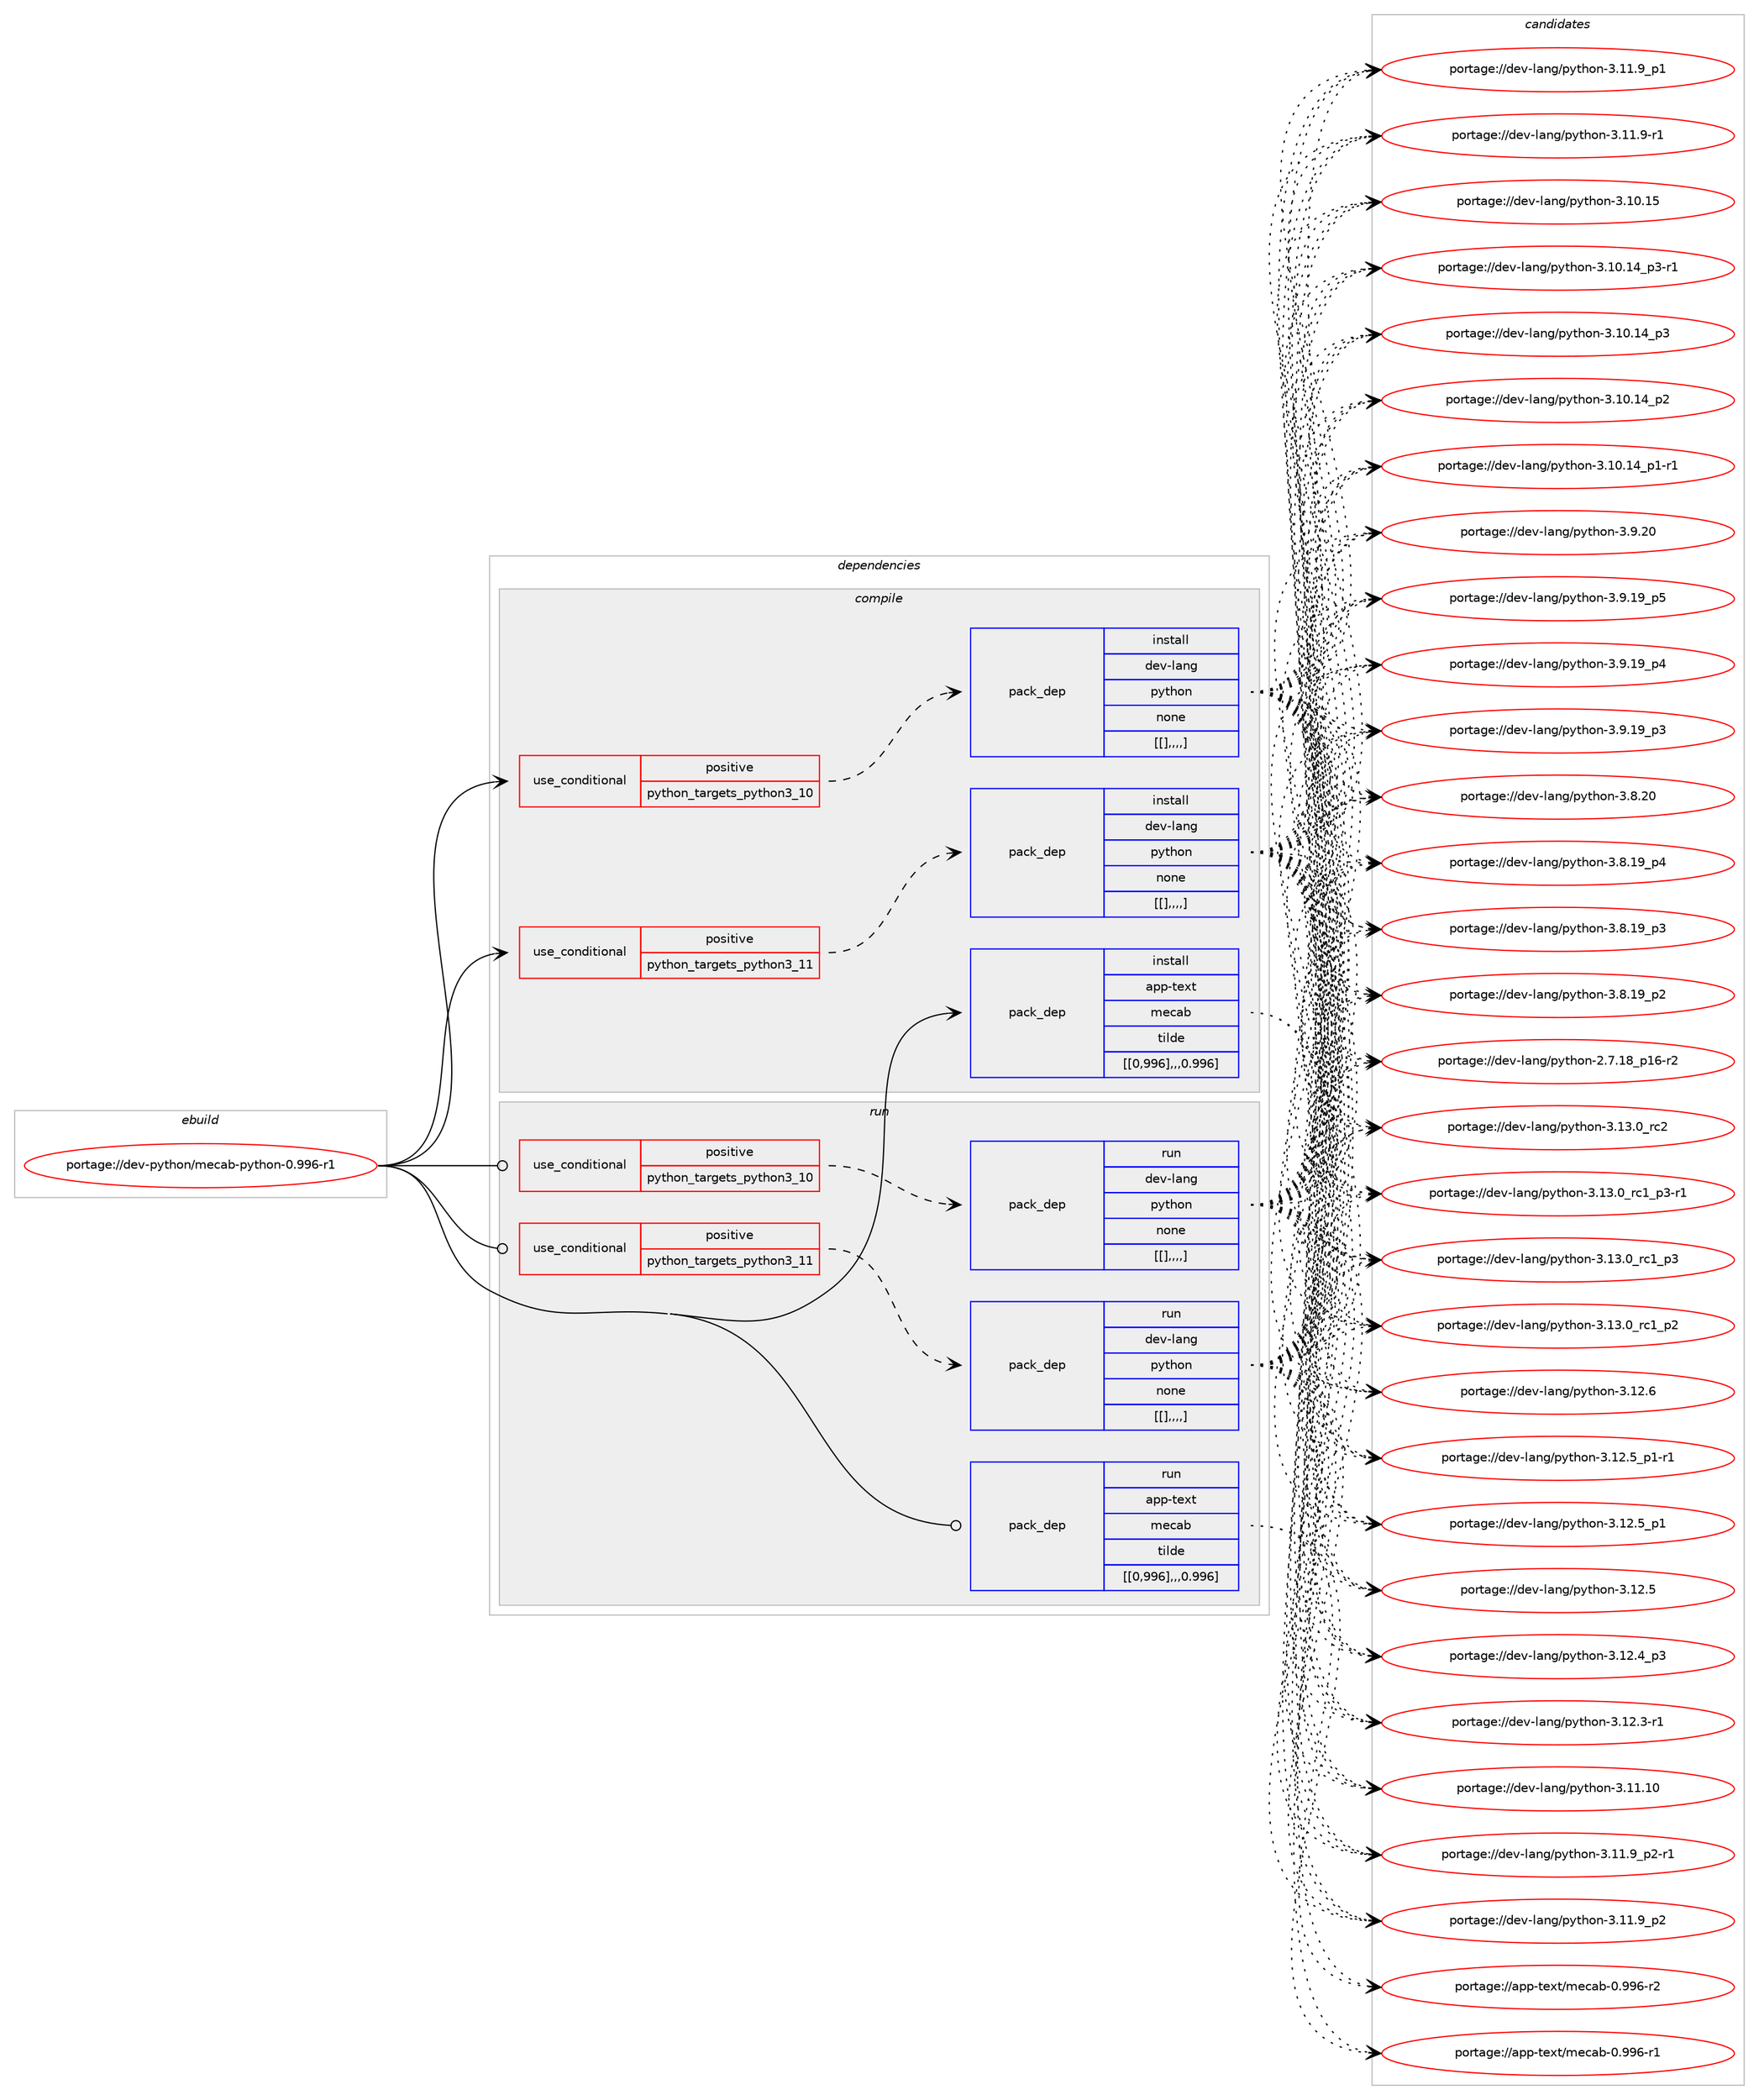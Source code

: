 digraph prolog {

# *************
# Graph options
# *************

newrank=true;
concentrate=true;
compound=true;
graph [rankdir=LR,fontname=Helvetica,fontsize=10,ranksep=1.5];#, ranksep=2.5, nodesep=0.2];
edge  [arrowhead=vee];
node  [fontname=Helvetica,fontsize=10];

# **********
# The ebuild
# **********

subgraph cluster_leftcol {
color=gray;
label=<<i>ebuild</i>>;
id [label="portage://dev-python/mecab-python-0.996-r1", color=red, width=4, href="../dev-python/mecab-python-0.996-r1.svg"];
}

# ****************
# The dependencies
# ****************

subgraph cluster_midcol {
color=gray;
label=<<i>dependencies</i>>;
subgraph cluster_compile {
fillcolor="#eeeeee";
style=filled;
label=<<i>compile</i>>;
subgraph cond35354 {
dependency152075 [label=<<TABLE BORDER="0" CELLBORDER="1" CELLSPACING="0" CELLPADDING="4"><TR><TD ROWSPAN="3" CELLPADDING="10">use_conditional</TD></TR><TR><TD>positive</TD></TR><TR><TD>python_targets_python3_10</TD></TR></TABLE>>, shape=none, color=red];
subgraph pack115503 {
dependency152076 [label=<<TABLE BORDER="0" CELLBORDER="1" CELLSPACING="0" CELLPADDING="4" WIDTH="220"><TR><TD ROWSPAN="6" CELLPADDING="30">pack_dep</TD></TR><TR><TD WIDTH="110">install</TD></TR><TR><TD>dev-lang</TD></TR><TR><TD>python</TD></TR><TR><TD>none</TD></TR><TR><TD>[[],,,,]</TD></TR></TABLE>>, shape=none, color=blue];
}
dependency152075:e -> dependency152076:w [weight=20,style="dashed",arrowhead="vee"];
}
id:e -> dependency152075:w [weight=20,style="solid",arrowhead="vee"];
subgraph cond35355 {
dependency152077 [label=<<TABLE BORDER="0" CELLBORDER="1" CELLSPACING="0" CELLPADDING="4"><TR><TD ROWSPAN="3" CELLPADDING="10">use_conditional</TD></TR><TR><TD>positive</TD></TR><TR><TD>python_targets_python3_11</TD></TR></TABLE>>, shape=none, color=red];
subgraph pack115504 {
dependency152078 [label=<<TABLE BORDER="0" CELLBORDER="1" CELLSPACING="0" CELLPADDING="4" WIDTH="220"><TR><TD ROWSPAN="6" CELLPADDING="30">pack_dep</TD></TR><TR><TD WIDTH="110">install</TD></TR><TR><TD>dev-lang</TD></TR><TR><TD>python</TD></TR><TR><TD>none</TD></TR><TR><TD>[[],,,,]</TD></TR></TABLE>>, shape=none, color=blue];
}
dependency152077:e -> dependency152078:w [weight=20,style="dashed",arrowhead="vee"];
}
id:e -> dependency152077:w [weight=20,style="solid",arrowhead="vee"];
subgraph pack115505 {
dependency152079 [label=<<TABLE BORDER="0" CELLBORDER="1" CELLSPACING="0" CELLPADDING="4" WIDTH="220"><TR><TD ROWSPAN="6" CELLPADDING="30">pack_dep</TD></TR><TR><TD WIDTH="110">install</TD></TR><TR><TD>app-text</TD></TR><TR><TD>mecab</TD></TR><TR><TD>tilde</TD></TR><TR><TD>[[0,996],,,0.996]</TD></TR></TABLE>>, shape=none, color=blue];
}
id:e -> dependency152079:w [weight=20,style="solid",arrowhead="vee"];
}
subgraph cluster_compileandrun {
fillcolor="#eeeeee";
style=filled;
label=<<i>compile and run</i>>;
}
subgraph cluster_run {
fillcolor="#eeeeee";
style=filled;
label=<<i>run</i>>;
subgraph cond35356 {
dependency152080 [label=<<TABLE BORDER="0" CELLBORDER="1" CELLSPACING="0" CELLPADDING="4"><TR><TD ROWSPAN="3" CELLPADDING="10">use_conditional</TD></TR><TR><TD>positive</TD></TR><TR><TD>python_targets_python3_10</TD></TR></TABLE>>, shape=none, color=red];
subgraph pack115506 {
dependency152081 [label=<<TABLE BORDER="0" CELLBORDER="1" CELLSPACING="0" CELLPADDING="4" WIDTH="220"><TR><TD ROWSPAN="6" CELLPADDING="30">pack_dep</TD></TR><TR><TD WIDTH="110">run</TD></TR><TR><TD>dev-lang</TD></TR><TR><TD>python</TD></TR><TR><TD>none</TD></TR><TR><TD>[[],,,,]</TD></TR></TABLE>>, shape=none, color=blue];
}
dependency152080:e -> dependency152081:w [weight=20,style="dashed",arrowhead="vee"];
}
id:e -> dependency152080:w [weight=20,style="solid",arrowhead="odot"];
subgraph cond35357 {
dependency152082 [label=<<TABLE BORDER="0" CELLBORDER="1" CELLSPACING="0" CELLPADDING="4"><TR><TD ROWSPAN="3" CELLPADDING="10">use_conditional</TD></TR><TR><TD>positive</TD></TR><TR><TD>python_targets_python3_11</TD></TR></TABLE>>, shape=none, color=red];
subgraph pack115507 {
dependency152083 [label=<<TABLE BORDER="0" CELLBORDER="1" CELLSPACING="0" CELLPADDING="4" WIDTH="220"><TR><TD ROWSPAN="6" CELLPADDING="30">pack_dep</TD></TR><TR><TD WIDTH="110">run</TD></TR><TR><TD>dev-lang</TD></TR><TR><TD>python</TD></TR><TR><TD>none</TD></TR><TR><TD>[[],,,,]</TD></TR></TABLE>>, shape=none, color=blue];
}
dependency152082:e -> dependency152083:w [weight=20,style="dashed",arrowhead="vee"];
}
id:e -> dependency152082:w [weight=20,style="solid",arrowhead="odot"];
subgraph pack115508 {
dependency152084 [label=<<TABLE BORDER="0" CELLBORDER="1" CELLSPACING="0" CELLPADDING="4" WIDTH="220"><TR><TD ROWSPAN="6" CELLPADDING="30">pack_dep</TD></TR><TR><TD WIDTH="110">run</TD></TR><TR><TD>app-text</TD></TR><TR><TD>mecab</TD></TR><TR><TD>tilde</TD></TR><TR><TD>[[0,996],,,0.996]</TD></TR></TABLE>>, shape=none, color=blue];
}
id:e -> dependency152084:w [weight=20,style="solid",arrowhead="odot"];
}
}

# **************
# The candidates
# **************

subgraph cluster_choices {
rank=same;
color=gray;
label=<<i>candidates</i>>;

subgraph choice115503 {
color=black;
nodesep=1;
choice10010111845108971101034711212111610411111045514649514648951149950 [label="portage://dev-lang/python-3.13.0_rc2", color=red, width=4,href="../dev-lang/python-3.13.0_rc2.svg"];
choice1001011184510897110103471121211161041111104551464951464895114994995112514511449 [label="portage://dev-lang/python-3.13.0_rc1_p3-r1", color=red, width=4,href="../dev-lang/python-3.13.0_rc1_p3-r1.svg"];
choice100101118451089711010347112121116104111110455146495146489511499499511251 [label="portage://dev-lang/python-3.13.0_rc1_p3", color=red, width=4,href="../dev-lang/python-3.13.0_rc1_p3.svg"];
choice100101118451089711010347112121116104111110455146495146489511499499511250 [label="portage://dev-lang/python-3.13.0_rc1_p2", color=red, width=4,href="../dev-lang/python-3.13.0_rc1_p2.svg"];
choice10010111845108971101034711212111610411111045514649504654 [label="portage://dev-lang/python-3.12.6", color=red, width=4,href="../dev-lang/python-3.12.6.svg"];
choice1001011184510897110103471121211161041111104551464950465395112494511449 [label="portage://dev-lang/python-3.12.5_p1-r1", color=red, width=4,href="../dev-lang/python-3.12.5_p1-r1.svg"];
choice100101118451089711010347112121116104111110455146495046539511249 [label="portage://dev-lang/python-3.12.5_p1", color=red, width=4,href="../dev-lang/python-3.12.5_p1.svg"];
choice10010111845108971101034711212111610411111045514649504653 [label="portage://dev-lang/python-3.12.5", color=red, width=4,href="../dev-lang/python-3.12.5.svg"];
choice100101118451089711010347112121116104111110455146495046529511251 [label="portage://dev-lang/python-3.12.4_p3", color=red, width=4,href="../dev-lang/python-3.12.4_p3.svg"];
choice100101118451089711010347112121116104111110455146495046514511449 [label="portage://dev-lang/python-3.12.3-r1", color=red, width=4,href="../dev-lang/python-3.12.3-r1.svg"];
choice1001011184510897110103471121211161041111104551464949464948 [label="portage://dev-lang/python-3.11.10", color=red, width=4,href="../dev-lang/python-3.11.10.svg"];
choice1001011184510897110103471121211161041111104551464949465795112504511449 [label="portage://dev-lang/python-3.11.9_p2-r1", color=red, width=4,href="../dev-lang/python-3.11.9_p2-r1.svg"];
choice100101118451089711010347112121116104111110455146494946579511250 [label="portage://dev-lang/python-3.11.9_p2", color=red, width=4,href="../dev-lang/python-3.11.9_p2.svg"];
choice100101118451089711010347112121116104111110455146494946579511249 [label="portage://dev-lang/python-3.11.9_p1", color=red, width=4,href="../dev-lang/python-3.11.9_p1.svg"];
choice100101118451089711010347112121116104111110455146494946574511449 [label="portage://dev-lang/python-3.11.9-r1", color=red, width=4,href="../dev-lang/python-3.11.9-r1.svg"];
choice1001011184510897110103471121211161041111104551464948464953 [label="portage://dev-lang/python-3.10.15", color=red, width=4,href="../dev-lang/python-3.10.15.svg"];
choice100101118451089711010347112121116104111110455146494846495295112514511449 [label="portage://dev-lang/python-3.10.14_p3-r1", color=red, width=4,href="../dev-lang/python-3.10.14_p3-r1.svg"];
choice10010111845108971101034711212111610411111045514649484649529511251 [label="portage://dev-lang/python-3.10.14_p3", color=red, width=4,href="../dev-lang/python-3.10.14_p3.svg"];
choice10010111845108971101034711212111610411111045514649484649529511250 [label="portage://dev-lang/python-3.10.14_p2", color=red, width=4,href="../dev-lang/python-3.10.14_p2.svg"];
choice100101118451089711010347112121116104111110455146494846495295112494511449 [label="portage://dev-lang/python-3.10.14_p1-r1", color=red, width=4,href="../dev-lang/python-3.10.14_p1-r1.svg"];
choice10010111845108971101034711212111610411111045514657465048 [label="portage://dev-lang/python-3.9.20", color=red, width=4,href="../dev-lang/python-3.9.20.svg"];
choice100101118451089711010347112121116104111110455146574649579511253 [label="portage://dev-lang/python-3.9.19_p5", color=red, width=4,href="../dev-lang/python-3.9.19_p5.svg"];
choice100101118451089711010347112121116104111110455146574649579511252 [label="portage://dev-lang/python-3.9.19_p4", color=red, width=4,href="../dev-lang/python-3.9.19_p4.svg"];
choice100101118451089711010347112121116104111110455146574649579511251 [label="portage://dev-lang/python-3.9.19_p3", color=red, width=4,href="../dev-lang/python-3.9.19_p3.svg"];
choice10010111845108971101034711212111610411111045514656465048 [label="portage://dev-lang/python-3.8.20", color=red, width=4,href="../dev-lang/python-3.8.20.svg"];
choice100101118451089711010347112121116104111110455146564649579511252 [label="portage://dev-lang/python-3.8.19_p4", color=red, width=4,href="../dev-lang/python-3.8.19_p4.svg"];
choice100101118451089711010347112121116104111110455146564649579511251 [label="portage://dev-lang/python-3.8.19_p3", color=red, width=4,href="../dev-lang/python-3.8.19_p3.svg"];
choice100101118451089711010347112121116104111110455146564649579511250 [label="portage://dev-lang/python-3.8.19_p2", color=red, width=4,href="../dev-lang/python-3.8.19_p2.svg"];
choice100101118451089711010347112121116104111110455046554649569511249544511450 [label="portage://dev-lang/python-2.7.18_p16-r2", color=red, width=4,href="../dev-lang/python-2.7.18_p16-r2.svg"];
dependency152076:e -> choice10010111845108971101034711212111610411111045514649514648951149950:w [style=dotted,weight="100"];
dependency152076:e -> choice1001011184510897110103471121211161041111104551464951464895114994995112514511449:w [style=dotted,weight="100"];
dependency152076:e -> choice100101118451089711010347112121116104111110455146495146489511499499511251:w [style=dotted,weight="100"];
dependency152076:e -> choice100101118451089711010347112121116104111110455146495146489511499499511250:w [style=dotted,weight="100"];
dependency152076:e -> choice10010111845108971101034711212111610411111045514649504654:w [style=dotted,weight="100"];
dependency152076:e -> choice1001011184510897110103471121211161041111104551464950465395112494511449:w [style=dotted,weight="100"];
dependency152076:e -> choice100101118451089711010347112121116104111110455146495046539511249:w [style=dotted,weight="100"];
dependency152076:e -> choice10010111845108971101034711212111610411111045514649504653:w [style=dotted,weight="100"];
dependency152076:e -> choice100101118451089711010347112121116104111110455146495046529511251:w [style=dotted,weight="100"];
dependency152076:e -> choice100101118451089711010347112121116104111110455146495046514511449:w [style=dotted,weight="100"];
dependency152076:e -> choice1001011184510897110103471121211161041111104551464949464948:w [style=dotted,weight="100"];
dependency152076:e -> choice1001011184510897110103471121211161041111104551464949465795112504511449:w [style=dotted,weight="100"];
dependency152076:e -> choice100101118451089711010347112121116104111110455146494946579511250:w [style=dotted,weight="100"];
dependency152076:e -> choice100101118451089711010347112121116104111110455146494946579511249:w [style=dotted,weight="100"];
dependency152076:e -> choice100101118451089711010347112121116104111110455146494946574511449:w [style=dotted,weight="100"];
dependency152076:e -> choice1001011184510897110103471121211161041111104551464948464953:w [style=dotted,weight="100"];
dependency152076:e -> choice100101118451089711010347112121116104111110455146494846495295112514511449:w [style=dotted,weight="100"];
dependency152076:e -> choice10010111845108971101034711212111610411111045514649484649529511251:w [style=dotted,weight="100"];
dependency152076:e -> choice10010111845108971101034711212111610411111045514649484649529511250:w [style=dotted,weight="100"];
dependency152076:e -> choice100101118451089711010347112121116104111110455146494846495295112494511449:w [style=dotted,weight="100"];
dependency152076:e -> choice10010111845108971101034711212111610411111045514657465048:w [style=dotted,weight="100"];
dependency152076:e -> choice100101118451089711010347112121116104111110455146574649579511253:w [style=dotted,weight="100"];
dependency152076:e -> choice100101118451089711010347112121116104111110455146574649579511252:w [style=dotted,weight="100"];
dependency152076:e -> choice100101118451089711010347112121116104111110455146574649579511251:w [style=dotted,weight="100"];
dependency152076:e -> choice10010111845108971101034711212111610411111045514656465048:w [style=dotted,weight="100"];
dependency152076:e -> choice100101118451089711010347112121116104111110455146564649579511252:w [style=dotted,weight="100"];
dependency152076:e -> choice100101118451089711010347112121116104111110455146564649579511251:w [style=dotted,weight="100"];
dependency152076:e -> choice100101118451089711010347112121116104111110455146564649579511250:w [style=dotted,weight="100"];
dependency152076:e -> choice100101118451089711010347112121116104111110455046554649569511249544511450:w [style=dotted,weight="100"];
}
subgraph choice115504 {
color=black;
nodesep=1;
choice10010111845108971101034711212111610411111045514649514648951149950 [label="portage://dev-lang/python-3.13.0_rc2", color=red, width=4,href="../dev-lang/python-3.13.0_rc2.svg"];
choice1001011184510897110103471121211161041111104551464951464895114994995112514511449 [label="portage://dev-lang/python-3.13.0_rc1_p3-r1", color=red, width=4,href="../dev-lang/python-3.13.0_rc1_p3-r1.svg"];
choice100101118451089711010347112121116104111110455146495146489511499499511251 [label="portage://dev-lang/python-3.13.0_rc1_p3", color=red, width=4,href="../dev-lang/python-3.13.0_rc1_p3.svg"];
choice100101118451089711010347112121116104111110455146495146489511499499511250 [label="portage://dev-lang/python-3.13.0_rc1_p2", color=red, width=4,href="../dev-lang/python-3.13.0_rc1_p2.svg"];
choice10010111845108971101034711212111610411111045514649504654 [label="portage://dev-lang/python-3.12.6", color=red, width=4,href="../dev-lang/python-3.12.6.svg"];
choice1001011184510897110103471121211161041111104551464950465395112494511449 [label="portage://dev-lang/python-3.12.5_p1-r1", color=red, width=4,href="../dev-lang/python-3.12.5_p1-r1.svg"];
choice100101118451089711010347112121116104111110455146495046539511249 [label="portage://dev-lang/python-3.12.5_p1", color=red, width=4,href="../dev-lang/python-3.12.5_p1.svg"];
choice10010111845108971101034711212111610411111045514649504653 [label="portage://dev-lang/python-3.12.5", color=red, width=4,href="../dev-lang/python-3.12.5.svg"];
choice100101118451089711010347112121116104111110455146495046529511251 [label="portage://dev-lang/python-3.12.4_p3", color=red, width=4,href="../dev-lang/python-3.12.4_p3.svg"];
choice100101118451089711010347112121116104111110455146495046514511449 [label="portage://dev-lang/python-3.12.3-r1", color=red, width=4,href="../dev-lang/python-3.12.3-r1.svg"];
choice1001011184510897110103471121211161041111104551464949464948 [label="portage://dev-lang/python-3.11.10", color=red, width=4,href="../dev-lang/python-3.11.10.svg"];
choice1001011184510897110103471121211161041111104551464949465795112504511449 [label="portage://dev-lang/python-3.11.9_p2-r1", color=red, width=4,href="../dev-lang/python-3.11.9_p2-r1.svg"];
choice100101118451089711010347112121116104111110455146494946579511250 [label="portage://dev-lang/python-3.11.9_p2", color=red, width=4,href="../dev-lang/python-3.11.9_p2.svg"];
choice100101118451089711010347112121116104111110455146494946579511249 [label="portage://dev-lang/python-3.11.9_p1", color=red, width=4,href="../dev-lang/python-3.11.9_p1.svg"];
choice100101118451089711010347112121116104111110455146494946574511449 [label="portage://dev-lang/python-3.11.9-r1", color=red, width=4,href="../dev-lang/python-3.11.9-r1.svg"];
choice1001011184510897110103471121211161041111104551464948464953 [label="portage://dev-lang/python-3.10.15", color=red, width=4,href="../dev-lang/python-3.10.15.svg"];
choice100101118451089711010347112121116104111110455146494846495295112514511449 [label="portage://dev-lang/python-3.10.14_p3-r1", color=red, width=4,href="../dev-lang/python-3.10.14_p3-r1.svg"];
choice10010111845108971101034711212111610411111045514649484649529511251 [label="portage://dev-lang/python-3.10.14_p3", color=red, width=4,href="../dev-lang/python-3.10.14_p3.svg"];
choice10010111845108971101034711212111610411111045514649484649529511250 [label="portage://dev-lang/python-3.10.14_p2", color=red, width=4,href="../dev-lang/python-3.10.14_p2.svg"];
choice100101118451089711010347112121116104111110455146494846495295112494511449 [label="portage://dev-lang/python-3.10.14_p1-r1", color=red, width=4,href="../dev-lang/python-3.10.14_p1-r1.svg"];
choice10010111845108971101034711212111610411111045514657465048 [label="portage://dev-lang/python-3.9.20", color=red, width=4,href="../dev-lang/python-3.9.20.svg"];
choice100101118451089711010347112121116104111110455146574649579511253 [label="portage://dev-lang/python-3.9.19_p5", color=red, width=4,href="../dev-lang/python-3.9.19_p5.svg"];
choice100101118451089711010347112121116104111110455146574649579511252 [label="portage://dev-lang/python-3.9.19_p4", color=red, width=4,href="../dev-lang/python-3.9.19_p4.svg"];
choice100101118451089711010347112121116104111110455146574649579511251 [label="portage://dev-lang/python-3.9.19_p3", color=red, width=4,href="../dev-lang/python-3.9.19_p3.svg"];
choice10010111845108971101034711212111610411111045514656465048 [label="portage://dev-lang/python-3.8.20", color=red, width=4,href="../dev-lang/python-3.8.20.svg"];
choice100101118451089711010347112121116104111110455146564649579511252 [label="portage://dev-lang/python-3.8.19_p4", color=red, width=4,href="../dev-lang/python-3.8.19_p4.svg"];
choice100101118451089711010347112121116104111110455146564649579511251 [label="portage://dev-lang/python-3.8.19_p3", color=red, width=4,href="../dev-lang/python-3.8.19_p3.svg"];
choice100101118451089711010347112121116104111110455146564649579511250 [label="portage://dev-lang/python-3.8.19_p2", color=red, width=4,href="../dev-lang/python-3.8.19_p2.svg"];
choice100101118451089711010347112121116104111110455046554649569511249544511450 [label="portage://dev-lang/python-2.7.18_p16-r2", color=red, width=4,href="../dev-lang/python-2.7.18_p16-r2.svg"];
dependency152078:e -> choice10010111845108971101034711212111610411111045514649514648951149950:w [style=dotted,weight="100"];
dependency152078:e -> choice1001011184510897110103471121211161041111104551464951464895114994995112514511449:w [style=dotted,weight="100"];
dependency152078:e -> choice100101118451089711010347112121116104111110455146495146489511499499511251:w [style=dotted,weight="100"];
dependency152078:e -> choice100101118451089711010347112121116104111110455146495146489511499499511250:w [style=dotted,weight="100"];
dependency152078:e -> choice10010111845108971101034711212111610411111045514649504654:w [style=dotted,weight="100"];
dependency152078:e -> choice1001011184510897110103471121211161041111104551464950465395112494511449:w [style=dotted,weight="100"];
dependency152078:e -> choice100101118451089711010347112121116104111110455146495046539511249:w [style=dotted,weight="100"];
dependency152078:e -> choice10010111845108971101034711212111610411111045514649504653:w [style=dotted,weight="100"];
dependency152078:e -> choice100101118451089711010347112121116104111110455146495046529511251:w [style=dotted,weight="100"];
dependency152078:e -> choice100101118451089711010347112121116104111110455146495046514511449:w [style=dotted,weight="100"];
dependency152078:e -> choice1001011184510897110103471121211161041111104551464949464948:w [style=dotted,weight="100"];
dependency152078:e -> choice1001011184510897110103471121211161041111104551464949465795112504511449:w [style=dotted,weight="100"];
dependency152078:e -> choice100101118451089711010347112121116104111110455146494946579511250:w [style=dotted,weight="100"];
dependency152078:e -> choice100101118451089711010347112121116104111110455146494946579511249:w [style=dotted,weight="100"];
dependency152078:e -> choice100101118451089711010347112121116104111110455146494946574511449:w [style=dotted,weight="100"];
dependency152078:e -> choice1001011184510897110103471121211161041111104551464948464953:w [style=dotted,weight="100"];
dependency152078:e -> choice100101118451089711010347112121116104111110455146494846495295112514511449:w [style=dotted,weight="100"];
dependency152078:e -> choice10010111845108971101034711212111610411111045514649484649529511251:w [style=dotted,weight="100"];
dependency152078:e -> choice10010111845108971101034711212111610411111045514649484649529511250:w [style=dotted,weight="100"];
dependency152078:e -> choice100101118451089711010347112121116104111110455146494846495295112494511449:w [style=dotted,weight="100"];
dependency152078:e -> choice10010111845108971101034711212111610411111045514657465048:w [style=dotted,weight="100"];
dependency152078:e -> choice100101118451089711010347112121116104111110455146574649579511253:w [style=dotted,weight="100"];
dependency152078:e -> choice100101118451089711010347112121116104111110455146574649579511252:w [style=dotted,weight="100"];
dependency152078:e -> choice100101118451089711010347112121116104111110455146574649579511251:w [style=dotted,weight="100"];
dependency152078:e -> choice10010111845108971101034711212111610411111045514656465048:w [style=dotted,weight="100"];
dependency152078:e -> choice100101118451089711010347112121116104111110455146564649579511252:w [style=dotted,weight="100"];
dependency152078:e -> choice100101118451089711010347112121116104111110455146564649579511251:w [style=dotted,weight="100"];
dependency152078:e -> choice100101118451089711010347112121116104111110455146564649579511250:w [style=dotted,weight="100"];
dependency152078:e -> choice100101118451089711010347112121116104111110455046554649569511249544511450:w [style=dotted,weight="100"];
}
subgraph choice115505 {
color=black;
nodesep=1;
choice9711211245116101120116471091019997984548465757544511450 [label="portage://app-text/mecab-0.996-r2", color=red, width=4,href="../app-text/mecab-0.996-r2.svg"];
choice9711211245116101120116471091019997984548465757544511449 [label="portage://app-text/mecab-0.996-r1", color=red, width=4,href="../app-text/mecab-0.996-r1.svg"];
dependency152079:e -> choice9711211245116101120116471091019997984548465757544511450:w [style=dotted,weight="100"];
dependency152079:e -> choice9711211245116101120116471091019997984548465757544511449:w [style=dotted,weight="100"];
}
subgraph choice115506 {
color=black;
nodesep=1;
choice10010111845108971101034711212111610411111045514649514648951149950 [label="portage://dev-lang/python-3.13.0_rc2", color=red, width=4,href="../dev-lang/python-3.13.0_rc2.svg"];
choice1001011184510897110103471121211161041111104551464951464895114994995112514511449 [label="portage://dev-lang/python-3.13.0_rc1_p3-r1", color=red, width=4,href="../dev-lang/python-3.13.0_rc1_p3-r1.svg"];
choice100101118451089711010347112121116104111110455146495146489511499499511251 [label="portage://dev-lang/python-3.13.0_rc1_p3", color=red, width=4,href="../dev-lang/python-3.13.0_rc1_p3.svg"];
choice100101118451089711010347112121116104111110455146495146489511499499511250 [label="portage://dev-lang/python-3.13.0_rc1_p2", color=red, width=4,href="../dev-lang/python-3.13.0_rc1_p2.svg"];
choice10010111845108971101034711212111610411111045514649504654 [label="portage://dev-lang/python-3.12.6", color=red, width=4,href="../dev-lang/python-3.12.6.svg"];
choice1001011184510897110103471121211161041111104551464950465395112494511449 [label="portage://dev-lang/python-3.12.5_p1-r1", color=red, width=4,href="../dev-lang/python-3.12.5_p1-r1.svg"];
choice100101118451089711010347112121116104111110455146495046539511249 [label="portage://dev-lang/python-3.12.5_p1", color=red, width=4,href="../dev-lang/python-3.12.5_p1.svg"];
choice10010111845108971101034711212111610411111045514649504653 [label="portage://dev-lang/python-3.12.5", color=red, width=4,href="../dev-lang/python-3.12.5.svg"];
choice100101118451089711010347112121116104111110455146495046529511251 [label="portage://dev-lang/python-3.12.4_p3", color=red, width=4,href="../dev-lang/python-3.12.4_p3.svg"];
choice100101118451089711010347112121116104111110455146495046514511449 [label="portage://dev-lang/python-3.12.3-r1", color=red, width=4,href="../dev-lang/python-3.12.3-r1.svg"];
choice1001011184510897110103471121211161041111104551464949464948 [label="portage://dev-lang/python-3.11.10", color=red, width=4,href="../dev-lang/python-3.11.10.svg"];
choice1001011184510897110103471121211161041111104551464949465795112504511449 [label="portage://dev-lang/python-3.11.9_p2-r1", color=red, width=4,href="../dev-lang/python-3.11.9_p2-r1.svg"];
choice100101118451089711010347112121116104111110455146494946579511250 [label="portage://dev-lang/python-3.11.9_p2", color=red, width=4,href="../dev-lang/python-3.11.9_p2.svg"];
choice100101118451089711010347112121116104111110455146494946579511249 [label="portage://dev-lang/python-3.11.9_p1", color=red, width=4,href="../dev-lang/python-3.11.9_p1.svg"];
choice100101118451089711010347112121116104111110455146494946574511449 [label="portage://dev-lang/python-3.11.9-r1", color=red, width=4,href="../dev-lang/python-3.11.9-r1.svg"];
choice1001011184510897110103471121211161041111104551464948464953 [label="portage://dev-lang/python-3.10.15", color=red, width=4,href="../dev-lang/python-3.10.15.svg"];
choice100101118451089711010347112121116104111110455146494846495295112514511449 [label="portage://dev-lang/python-3.10.14_p3-r1", color=red, width=4,href="../dev-lang/python-3.10.14_p3-r1.svg"];
choice10010111845108971101034711212111610411111045514649484649529511251 [label="portage://dev-lang/python-3.10.14_p3", color=red, width=4,href="../dev-lang/python-3.10.14_p3.svg"];
choice10010111845108971101034711212111610411111045514649484649529511250 [label="portage://dev-lang/python-3.10.14_p2", color=red, width=4,href="../dev-lang/python-3.10.14_p2.svg"];
choice100101118451089711010347112121116104111110455146494846495295112494511449 [label="portage://dev-lang/python-3.10.14_p1-r1", color=red, width=4,href="../dev-lang/python-3.10.14_p1-r1.svg"];
choice10010111845108971101034711212111610411111045514657465048 [label="portage://dev-lang/python-3.9.20", color=red, width=4,href="../dev-lang/python-3.9.20.svg"];
choice100101118451089711010347112121116104111110455146574649579511253 [label="portage://dev-lang/python-3.9.19_p5", color=red, width=4,href="../dev-lang/python-3.9.19_p5.svg"];
choice100101118451089711010347112121116104111110455146574649579511252 [label="portage://dev-lang/python-3.9.19_p4", color=red, width=4,href="../dev-lang/python-3.9.19_p4.svg"];
choice100101118451089711010347112121116104111110455146574649579511251 [label="portage://dev-lang/python-3.9.19_p3", color=red, width=4,href="../dev-lang/python-3.9.19_p3.svg"];
choice10010111845108971101034711212111610411111045514656465048 [label="portage://dev-lang/python-3.8.20", color=red, width=4,href="../dev-lang/python-3.8.20.svg"];
choice100101118451089711010347112121116104111110455146564649579511252 [label="portage://dev-lang/python-3.8.19_p4", color=red, width=4,href="../dev-lang/python-3.8.19_p4.svg"];
choice100101118451089711010347112121116104111110455146564649579511251 [label="portage://dev-lang/python-3.8.19_p3", color=red, width=4,href="../dev-lang/python-3.8.19_p3.svg"];
choice100101118451089711010347112121116104111110455146564649579511250 [label="portage://dev-lang/python-3.8.19_p2", color=red, width=4,href="../dev-lang/python-3.8.19_p2.svg"];
choice100101118451089711010347112121116104111110455046554649569511249544511450 [label="portage://dev-lang/python-2.7.18_p16-r2", color=red, width=4,href="../dev-lang/python-2.7.18_p16-r2.svg"];
dependency152081:e -> choice10010111845108971101034711212111610411111045514649514648951149950:w [style=dotted,weight="100"];
dependency152081:e -> choice1001011184510897110103471121211161041111104551464951464895114994995112514511449:w [style=dotted,weight="100"];
dependency152081:e -> choice100101118451089711010347112121116104111110455146495146489511499499511251:w [style=dotted,weight="100"];
dependency152081:e -> choice100101118451089711010347112121116104111110455146495146489511499499511250:w [style=dotted,weight="100"];
dependency152081:e -> choice10010111845108971101034711212111610411111045514649504654:w [style=dotted,weight="100"];
dependency152081:e -> choice1001011184510897110103471121211161041111104551464950465395112494511449:w [style=dotted,weight="100"];
dependency152081:e -> choice100101118451089711010347112121116104111110455146495046539511249:w [style=dotted,weight="100"];
dependency152081:e -> choice10010111845108971101034711212111610411111045514649504653:w [style=dotted,weight="100"];
dependency152081:e -> choice100101118451089711010347112121116104111110455146495046529511251:w [style=dotted,weight="100"];
dependency152081:e -> choice100101118451089711010347112121116104111110455146495046514511449:w [style=dotted,weight="100"];
dependency152081:e -> choice1001011184510897110103471121211161041111104551464949464948:w [style=dotted,weight="100"];
dependency152081:e -> choice1001011184510897110103471121211161041111104551464949465795112504511449:w [style=dotted,weight="100"];
dependency152081:e -> choice100101118451089711010347112121116104111110455146494946579511250:w [style=dotted,weight="100"];
dependency152081:e -> choice100101118451089711010347112121116104111110455146494946579511249:w [style=dotted,weight="100"];
dependency152081:e -> choice100101118451089711010347112121116104111110455146494946574511449:w [style=dotted,weight="100"];
dependency152081:e -> choice1001011184510897110103471121211161041111104551464948464953:w [style=dotted,weight="100"];
dependency152081:e -> choice100101118451089711010347112121116104111110455146494846495295112514511449:w [style=dotted,weight="100"];
dependency152081:e -> choice10010111845108971101034711212111610411111045514649484649529511251:w [style=dotted,weight="100"];
dependency152081:e -> choice10010111845108971101034711212111610411111045514649484649529511250:w [style=dotted,weight="100"];
dependency152081:e -> choice100101118451089711010347112121116104111110455146494846495295112494511449:w [style=dotted,weight="100"];
dependency152081:e -> choice10010111845108971101034711212111610411111045514657465048:w [style=dotted,weight="100"];
dependency152081:e -> choice100101118451089711010347112121116104111110455146574649579511253:w [style=dotted,weight="100"];
dependency152081:e -> choice100101118451089711010347112121116104111110455146574649579511252:w [style=dotted,weight="100"];
dependency152081:e -> choice100101118451089711010347112121116104111110455146574649579511251:w [style=dotted,weight="100"];
dependency152081:e -> choice10010111845108971101034711212111610411111045514656465048:w [style=dotted,weight="100"];
dependency152081:e -> choice100101118451089711010347112121116104111110455146564649579511252:w [style=dotted,weight="100"];
dependency152081:e -> choice100101118451089711010347112121116104111110455146564649579511251:w [style=dotted,weight="100"];
dependency152081:e -> choice100101118451089711010347112121116104111110455146564649579511250:w [style=dotted,weight="100"];
dependency152081:e -> choice100101118451089711010347112121116104111110455046554649569511249544511450:w [style=dotted,weight="100"];
}
subgraph choice115507 {
color=black;
nodesep=1;
choice10010111845108971101034711212111610411111045514649514648951149950 [label="portage://dev-lang/python-3.13.0_rc2", color=red, width=4,href="../dev-lang/python-3.13.0_rc2.svg"];
choice1001011184510897110103471121211161041111104551464951464895114994995112514511449 [label="portage://dev-lang/python-3.13.0_rc1_p3-r1", color=red, width=4,href="../dev-lang/python-3.13.0_rc1_p3-r1.svg"];
choice100101118451089711010347112121116104111110455146495146489511499499511251 [label="portage://dev-lang/python-3.13.0_rc1_p3", color=red, width=4,href="../dev-lang/python-3.13.0_rc1_p3.svg"];
choice100101118451089711010347112121116104111110455146495146489511499499511250 [label="portage://dev-lang/python-3.13.0_rc1_p2", color=red, width=4,href="../dev-lang/python-3.13.0_rc1_p2.svg"];
choice10010111845108971101034711212111610411111045514649504654 [label="portage://dev-lang/python-3.12.6", color=red, width=4,href="../dev-lang/python-3.12.6.svg"];
choice1001011184510897110103471121211161041111104551464950465395112494511449 [label="portage://dev-lang/python-3.12.5_p1-r1", color=red, width=4,href="../dev-lang/python-3.12.5_p1-r1.svg"];
choice100101118451089711010347112121116104111110455146495046539511249 [label="portage://dev-lang/python-3.12.5_p1", color=red, width=4,href="../dev-lang/python-3.12.5_p1.svg"];
choice10010111845108971101034711212111610411111045514649504653 [label="portage://dev-lang/python-3.12.5", color=red, width=4,href="../dev-lang/python-3.12.5.svg"];
choice100101118451089711010347112121116104111110455146495046529511251 [label="portage://dev-lang/python-3.12.4_p3", color=red, width=4,href="../dev-lang/python-3.12.4_p3.svg"];
choice100101118451089711010347112121116104111110455146495046514511449 [label="portage://dev-lang/python-3.12.3-r1", color=red, width=4,href="../dev-lang/python-3.12.3-r1.svg"];
choice1001011184510897110103471121211161041111104551464949464948 [label="portage://dev-lang/python-3.11.10", color=red, width=4,href="../dev-lang/python-3.11.10.svg"];
choice1001011184510897110103471121211161041111104551464949465795112504511449 [label="portage://dev-lang/python-3.11.9_p2-r1", color=red, width=4,href="../dev-lang/python-3.11.9_p2-r1.svg"];
choice100101118451089711010347112121116104111110455146494946579511250 [label="portage://dev-lang/python-3.11.9_p2", color=red, width=4,href="../dev-lang/python-3.11.9_p2.svg"];
choice100101118451089711010347112121116104111110455146494946579511249 [label="portage://dev-lang/python-3.11.9_p1", color=red, width=4,href="../dev-lang/python-3.11.9_p1.svg"];
choice100101118451089711010347112121116104111110455146494946574511449 [label="portage://dev-lang/python-3.11.9-r1", color=red, width=4,href="../dev-lang/python-3.11.9-r1.svg"];
choice1001011184510897110103471121211161041111104551464948464953 [label="portage://dev-lang/python-3.10.15", color=red, width=4,href="../dev-lang/python-3.10.15.svg"];
choice100101118451089711010347112121116104111110455146494846495295112514511449 [label="portage://dev-lang/python-3.10.14_p3-r1", color=red, width=4,href="../dev-lang/python-3.10.14_p3-r1.svg"];
choice10010111845108971101034711212111610411111045514649484649529511251 [label="portage://dev-lang/python-3.10.14_p3", color=red, width=4,href="../dev-lang/python-3.10.14_p3.svg"];
choice10010111845108971101034711212111610411111045514649484649529511250 [label="portage://dev-lang/python-3.10.14_p2", color=red, width=4,href="../dev-lang/python-3.10.14_p2.svg"];
choice100101118451089711010347112121116104111110455146494846495295112494511449 [label="portage://dev-lang/python-3.10.14_p1-r1", color=red, width=4,href="../dev-lang/python-3.10.14_p1-r1.svg"];
choice10010111845108971101034711212111610411111045514657465048 [label="portage://dev-lang/python-3.9.20", color=red, width=4,href="../dev-lang/python-3.9.20.svg"];
choice100101118451089711010347112121116104111110455146574649579511253 [label="portage://dev-lang/python-3.9.19_p5", color=red, width=4,href="../dev-lang/python-3.9.19_p5.svg"];
choice100101118451089711010347112121116104111110455146574649579511252 [label="portage://dev-lang/python-3.9.19_p4", color=red, width=4,href="../dev-lang/python-3.9.19_p4.svg"];
choice100101118451089711010347112121116104111110455146574649579511251 [label="portage://dev-lang/python-3.9.19_p3", color=red, width=4,href="../dev-lang/python-3.9.19_p3.svg"];
choice10010111845108971101034711212111610411111045514656465048 [label="portage://dev-lang/python-3.8.20", color=red, width=4,href="../dev-lang/python-3.8.20.svg"];
choice100101118451089711010347112121116104111110455146564649579511252 [label="portage://dev-lang/python-3.8.19_p4", color=red, width=4,href="../dev-lang/python-3.8.19_p4.svg"];
choice100101118451089711010347112121116104111110455146564649579511251 [label="portage://dev-lang/python-3.8.19_p3", color=red, width=4,href="../dev-lang/python-3.8.19_p3.svg"];
choice100101118451089711010347112121116104111110455146564649579511250 [label="portage://dev-lang/python-3.8.19_p2", color=red, width=4,href="../dev-lang/python-3.8.19_p2.svg"];
choice100101118451089711010347112121116104111110455046554649569511249544511450 [label="portage://dev-lang/python-2.7.18_p16-r2", color=red, width=4,href="../dev-lang/python-2.7.18_p16-r2.svg"];
dependency152083:e -> choice10010111845108971101034711212111610411111045514649514648951149950:w [style=dotted,weight="100"];
dependency152083:e -> choice1001011184510897110103471121211161041111104551464951464895114994995112514511449:w [style=dotted,weight="100"];
dependency152083:e -> choice100101118451089711010347112121116104111110455146495146489511499499511251:w [style=dotted,weight="100"];
dependency152083:e -> choice100101118451089711010347112121116104111110455146495146489511499499511250:w [style=dotted,weight="100"];
dependency152083:e -> choice10010111845108971101034711212111610411111045514649504654:w [style=dotted,weight="100"];
dependency152083:e -> choice1001011184510897110103471121211161041111104551464950465395112494511449:w [style=dotted,weight="100"];
dependency152083:e -> choice100101118451089711010347112121116104111110455146495046539511249:w [style=dotted,weight="100"];
dependency152083:e -> choice10010111845108971101034711212111610411111045514649504653:w [style=dotted,weight="100"];
dependency152083:e -> choice100101118451089711010347112121116104111110455146495046529511251:w [style=dotted,weight="100"];
dependency152083:e -> choice100101118451089711010347112121116104111110455146495046514511449:w [style=dotted,weight="100"];
dependency152083:e -> choice1001011184510897110103471121211161041111104551464949464948:w [style=dotted,weight="100"];
dependency152083:e -> choice1001011184510897110103471121211161041111104551464949465795112504511449:w [style=dotted,weight="100"];
dependency152083:e -> choice100101118451089711010347112121116104111110455146494946579511250:w [style=dotted,weight="100"];
dependency152083:e -> choice100101118451089711010347112121116104111110455146494946579511249:w [style=dotted,weight="100"];
dependency152083:e -> choice100101118451089711010347112121116104111110455146494946574511449:w [style=dotted,weight="100"];
dependency152083:e -> choice1001011184510897110103471121211161041111104551464948464953:w [style=dotted,weight="100"];
dependency152083:e -> choice100101118451089711010347112121116104111110455146494846495295112514511449:w [style=dotted,weight="100"];
dependency152083:e -> choice10010111845108971101034711212111610411111045514649484649529511251:w [style=dotted,weight="100"];
dependency152083:e -> choice10010111845108971101034711212111610411111045514649484649529511250:w [style=dotted,weight="100"];
dependency152083:e -> choice100101118451089711010347112121116104111110455146494846495295112494511449:w [style=dotted,weight="100"];
dependency152083:e -> choice10010111845108971101034711212111610411111045514657465048:w [style=dotted,weight="100"];
dependency152083:e -> choice100101118451089711010347112121116104111110455146574649579511253:w [style=dotted,weight="100"];
dependency152083:e -> choice100101118451089711010347112121116104111110455146574649579511252:w [style=dotted,weight="100"];
dependency152083:e -> choice100101118451089711010347112121116104111110455146574649579511251:w [style=dotted,weight="100"];
dependency152083:e -> choice10010111845108971101034711212111610411111045514656465048:w [style=dotted,weight="100"];
dependency152083:e -> choice100101118451089711010347112121116104111110455146564649579511252:w [style=dotted,weight="100"];
dependency152083:e -> choice100101118451089711010347112121116104111110455146564649579511251:w [style=dotted,weight="100"];
dependency152083:e -> choice100101118451089711010347112121116104111110455146564649579511250:w [style=dotted,weight="100"];
dependency152083:e -> choice100101118451089711010347112121116104111110455046554649569511249544511450:w [style=dotted,weight="100"];
}
subgraph choice115508 {
color=black;
nodesep=1;
choice9711211245116101120116471091019997984548465757544511450 [label="portage://app-text/mecab-0.996-r2", color=red, width=4,href="../app-text/mecab-0.996-r2.svg"];
choice9711211245116101120116471091019997984548465757544511449 [label="portage://app-text/mecab-0.996-r1", color=red, width=4,href="../app-text/mecab-0.996-r1.svg"];
dependency152084:e -> choice9711211245116101120116471091019997984548465757544511450:w [style=dotted,weight="100"];
dependency152084:e -> choice9711211245116101120116471091019997984548465757544511449:w [style=dotted,weight="100"];
}
}

}
